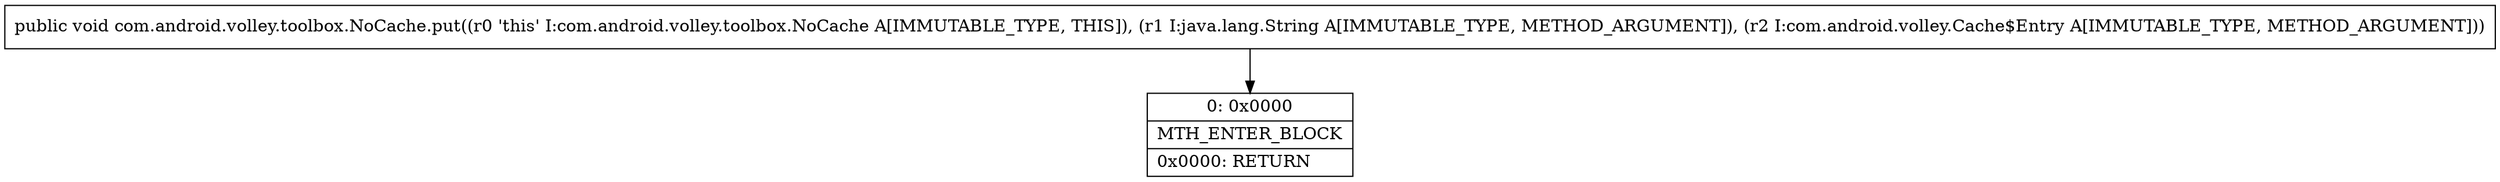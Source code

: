 digraph "CFG forcom.android.volley.toolbox.NoCache.put(Ljava\/lang\/String;Lcom\/android\/volley\/Cache$Entry;)V" {
Node_0 [shape=record,label="{0\:\ 0x0000|MTH_ENTER_BLOCK\l|0x0000: RETURN   \l}"];
MethodNode[shape=record,label="{public void com.android.volley.toolbox.NoCache.put((r0 'this' I:com.android.volley.toolbox.NoCache A[IMMUTABLE_TYPE, THIS]), (r1 I:java.lang.String A[IMMUTABLE_TYPE, METHOD_ARGUMENT]), (r2 I:com.android.volley.Cache$Entry A[IMMUTABLE_TYPE, METHOD_ARGUMENT])) }"];
MethodNode -> Node_0;
}

